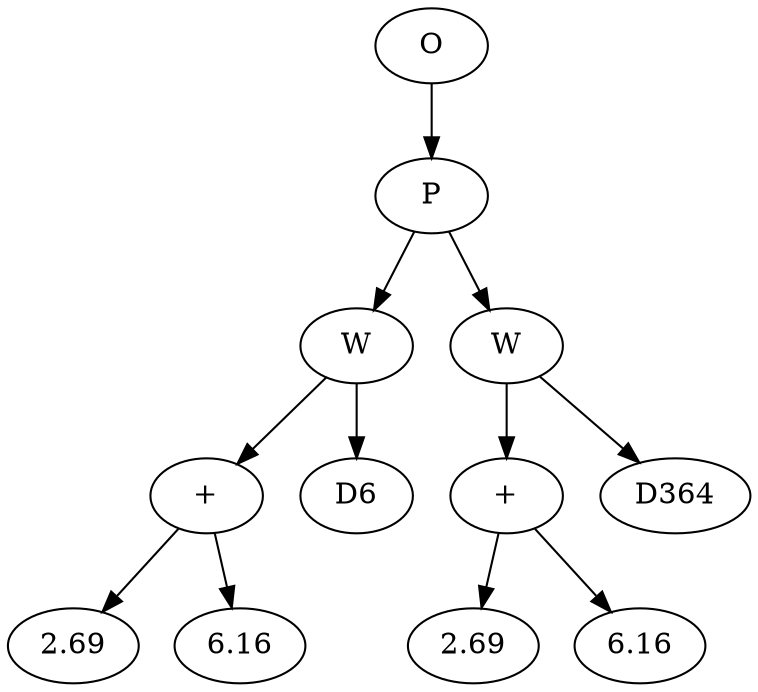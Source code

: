 // Tree
digraph {
	43239849 [label=O]
	43239850 [label=P]
	43239849 -> 43239850
	43239851 [label=W]
	43239850 -> 43239851
	43239852 [label="+"]
	43239851 -> 43239852
	43239853 [label=2.69]
	43239852 -> 43239853
	43239854 [label=6.16]
	43239852 -> 43239854
	43239855 [label=D6]
	43239851 -> 43239855
	43239856 [label=W]
	43239850 -> 43239856
	43239857 [label="+"]
	43239856 -> 43239857
	43239858 [label=2.69]
	43239857 -> 43239858
	43239859 [label=6.16]
	43239857 -> 43239859
	43239860 [label=D364]
	43239856 -> 43239860
}
